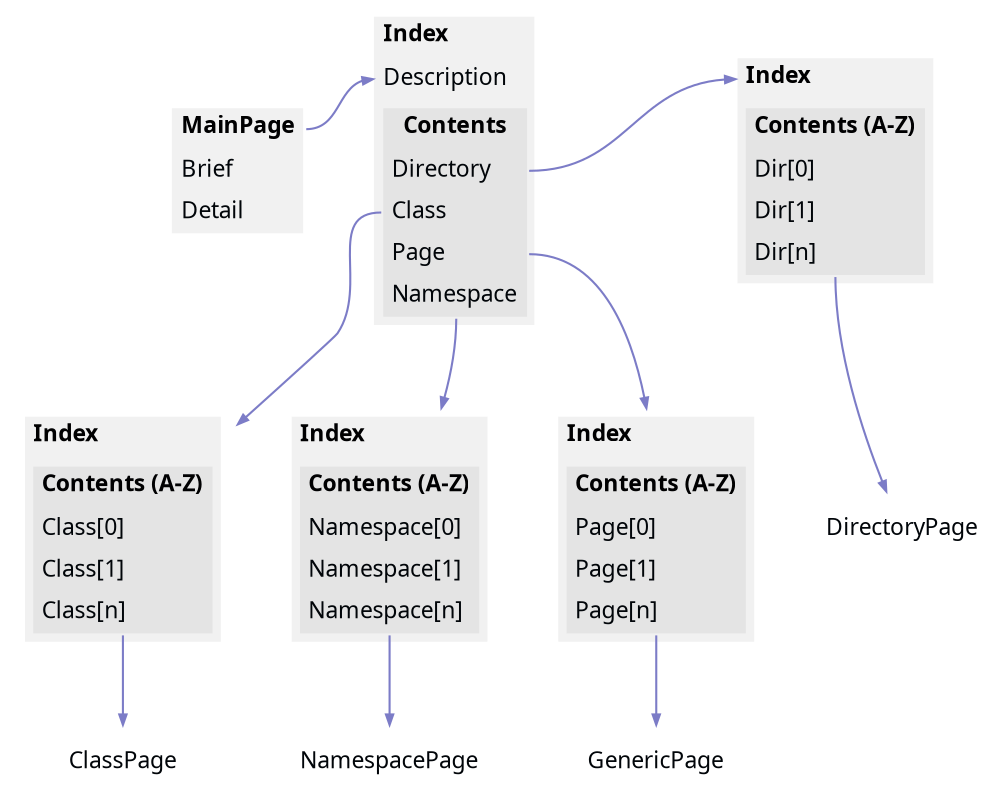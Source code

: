 
digraph {
    bgcolor = none;
    rankdir = "TB";
    layout  = dot;
    
    node [
        shape     = none
        fontname  = "Segoe UI"
        fontcolor = "#010509FF"
        fontsize  = "11"
    ]
    edge [
        arrowsize = "0.5"
        color     = "#7C7CC7FF"
        fontname  = "Segoe UI"
        fontcolor = "#010509FF"
        fontsize  = "11"
    ]
    
    MainPage[label=<
        <table border="0" cellspacing="0" cellpadding="4" bgcolor="#22222210">
            <tr><td align="center" port="Title"><font color="#000001FF"><b>MainPage</b></font></td></tr>
            <tr><td align="left">Brief</td></tr>
            <tr><td align="left">Detail</td></tr>
        </table>
    >];


    Index[label=<
        <table border="0" cellspacing="0" cellpadding="4" bgcolor="#22222210">
            <tr><td align="left"><font color="#000001FF"><b>Index</b></font></td></tr>
            <tr><td align="left" port="Description">Description</td></tr>
            <tr><td>
            <table border="0" cellspacing="0" cellpadding="4" bgcolor="#22222210">
            <tr><td align="center"><font color="#000001FF"><b>Contents</b></font></td></tr>
            <tr><td align="left" port="Directory">Directory</td></tr>
            <tr><td align="left" port="Class">Class</td></tr>
            <tr><td align="left" port="Page">Page</td></tr>
            <tr><td align="left" port="Namespace">Namespace</td></tr>
            </table>
            </td></tr>
        </table>
    >];
    {rank=min Index MainPage}

    MainPage:Title->Index:Description;


    ClassIndex[label=<
        <table border="0" cellspacing="0" cellpadding="4" bgcolor="#22222210">
            <tr><td align="left" port="Title"><font color="#000001FF"><b>Index</b></font></td></tr>
            <tr><td>
            <table border="0" cellspacing="0" cellpadding="4" bgcolor="#22222210">
            <tr><td align="center"><font color="#000001FF"><b>Contents (A-Z)</b></font></td></tr>
            <tr><td align="left">Class[0]</td></tr>
            <tr><td align="left">Class[1]</td></tr>
            <tr><td align="left" port="Item">Class[n]</td></tr>
            </table>
            </td></tr>
        </table>
    >];
    Index:Class->ClassIndex;


    NamespaceIndex[label=<
        <table border="0" cellspacing="0" cellpadding="4" bgcolor="#22222210">
            <tr><td align="left" port="Title"><font color="#000001FF"><b>Index</b></font></td></tr>
            <tr><td>
            <table border="0" cellspacing="0" cellpadding="4" bgcolor="#22222210">
            <tr><td align="center"><font color="#000001FF"><b>Contents (A-Z)</b></font></td></tr>
            <tr><td align="left">Namespace[0]</td></tr>
            <tr><td align="left">Namespace[1]</td></tr>
            <tr><td align="left" port="Item">Namespace[n]</td></tr>
            </table>
            </td></tr>
        </table>
    >];
    
    Index:Namespace->NamespaceIndex;

    PageIndex[label=<
        <table border="0" cellspacing="0" cellpadding="4" bgcolor="#22222210">
            <tr><td align="left" port="Title"><font color="#000001FF"><b>Index</b></font></td></tr>
            <tr><td>
            <table border="0" cellspacing="0" cellpadding="4" bgcolor="#22222210">
            <tr><td align="center"><font color="#000001FF"><b>Contents (A-Z)</b></font></td></tr>
            <tr><td align="left">Page[0]</td></tr>
            <tr><td align="left">Page[1]</td></tr>
            <tr><td align="left" port="ITem">Page[n]</td></tr>
            </table>
            </td></tr>
        </table>
    >];

    Index:Page->PageIndex;


    DirectoryIndex[label=<
        <table border="0" cellspacing="0" cellpadding="4" bgcolor="#22222210">
            <tr><td align="left" port="Title"><font color="#000001FF"><b>Index</b></font></td></tr>
            <tr><td>
            <table border="0" cellspacing="0" cellpadding="4" bgcolor="#22222210">
            <tr><td align="center"><font color="#000001FF"><b>Contents (A-Z)</b></font></td></tr>
            <tr><td align="left">Dir[0]</td></tr>
            <tr><td align="left">Dir[1]</td></tr>
            <tr><td align="left" port="Item">Dir[n]</td></tr>
            </table>
            </td></tr>
        </table>
    >];



    Index:Directory->DirectoryIndex:Title;

    {rank=same Index DirectoryIndex}



    ClassIndex:Item->ClassPage;
    DirectoryIndex:Item->DirectoryPage;
    PageIndex:Item->GenericPage;
    NamespaceIndex:Item->NamespacePage;

}
